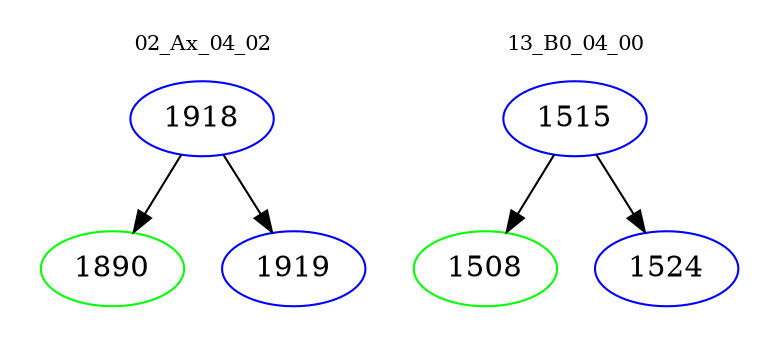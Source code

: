 digraph{
subgraph cluster_0 {
color = white
label = "02_Ax_04_02";
fontsize=10;
T0_1918 [label="1918", color="blue"]
T0_1918 -> T0_1890 [color="black"]
T0_1890 [label="1890", color="green"]
T0_1918 -> T0_1919 [color="black"]
T0_1919 [label="1919", color="blue"]
}
subgraph cluster_1 {
color = white
label = "13_B0_04_00";
fontsize=10;
T1_1515 [label="1515", color="blue"]
T1_1515 -> T1_1508 [color="black"]
T1_1508 [label="1508", color="green"]
T1_1515 -> T1_1524 [color="black"]
T1_1524 [label="1524", color="blue"]
}
}
